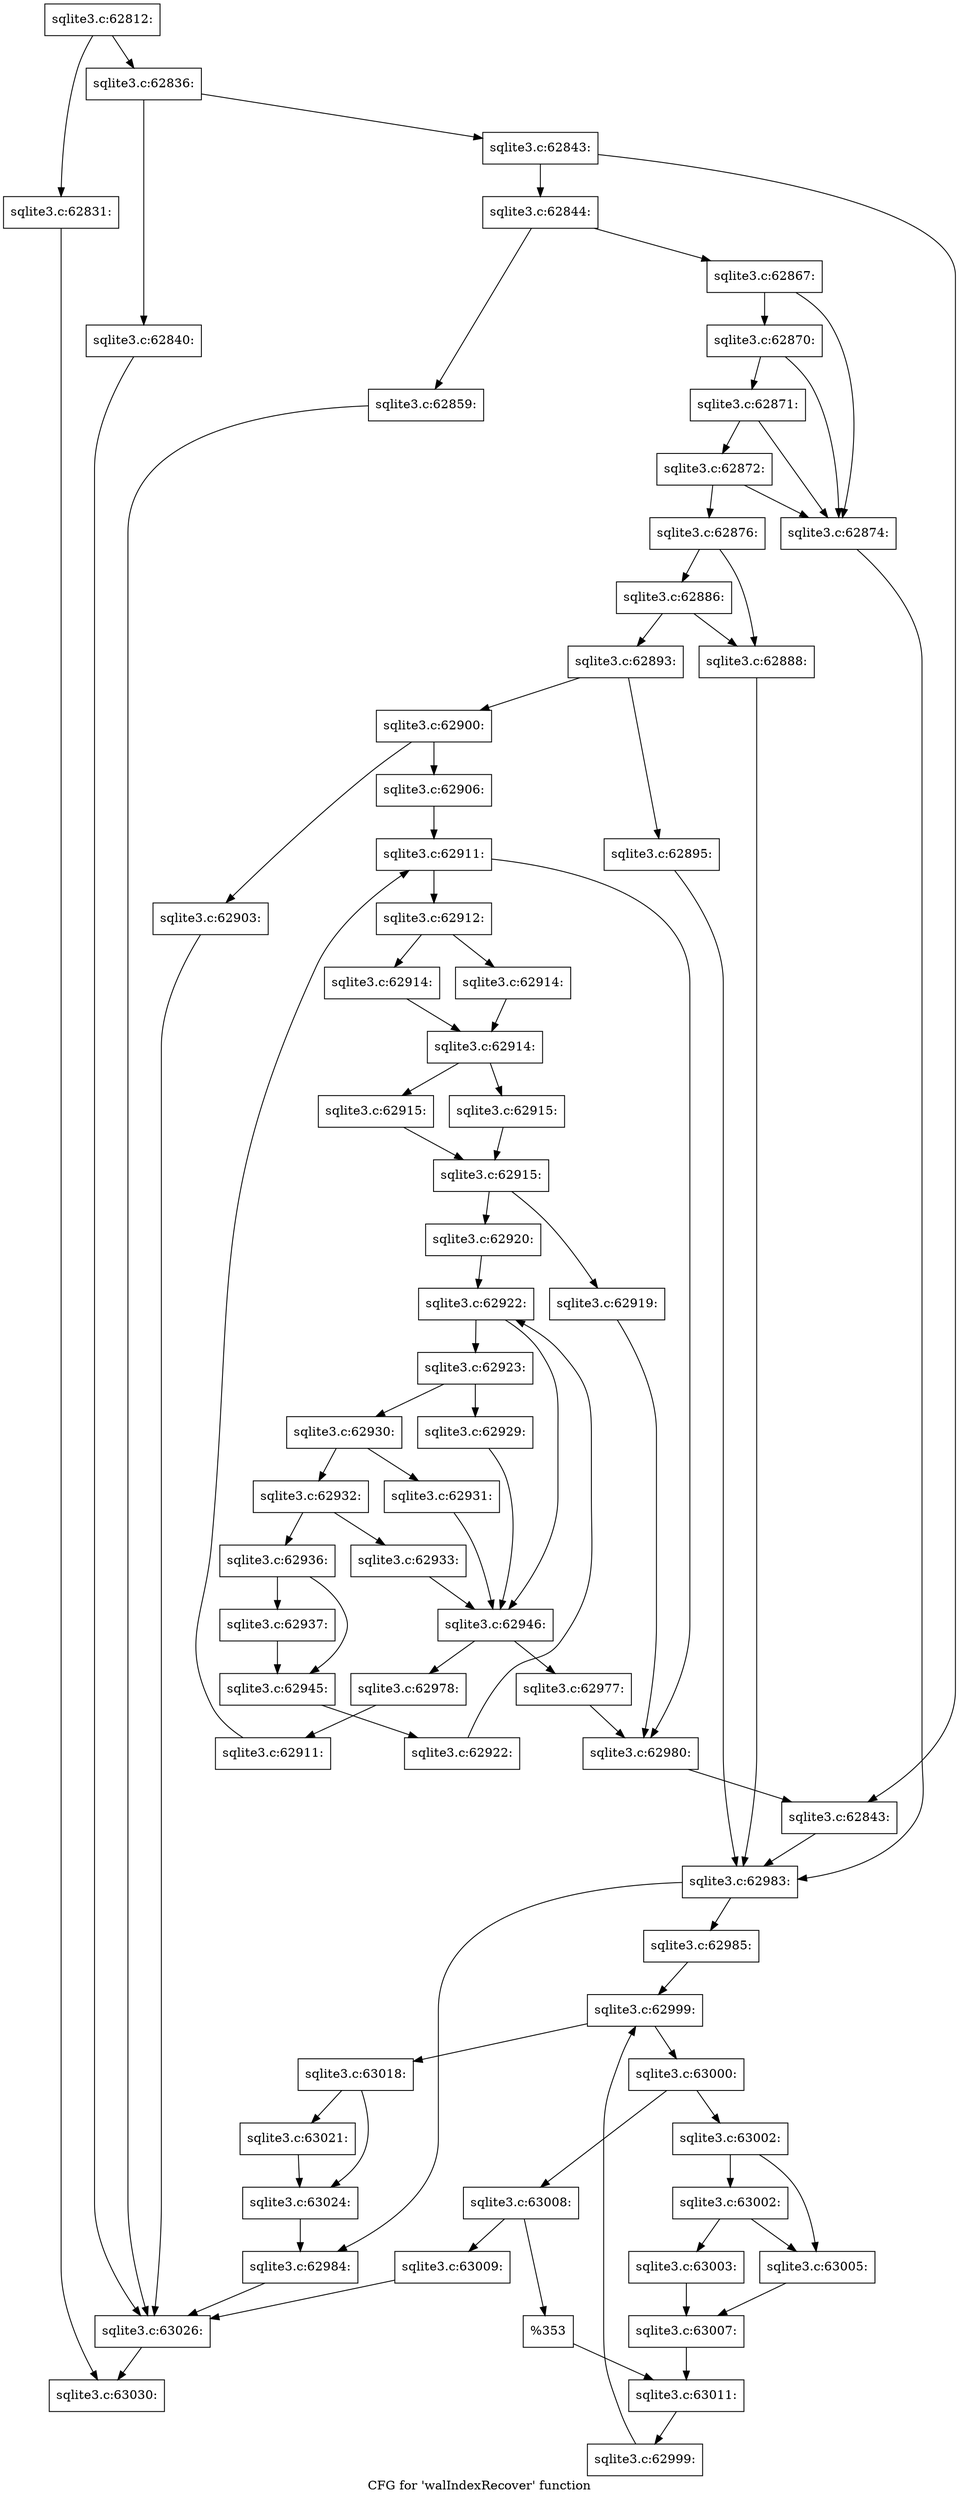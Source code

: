 digraph "CFG for 'walIndexRecover' function" {
	label="CFG for 'walIndexRecover' function";

	Node0x55c0f73fcb90 [shape=record,label="{sqlite3.c:62812:}"];
	Node0x55c0f73fcb90 -> Node0x55c0f7404d00;
	Node0x55c0f73fcb90 -> Node0x55c0f7404d50;
	Node0x55c0f7404d00 [shape=record,label="{sqlite3.c:62831:}"];
	Node0x55c0f7404d00 -> Node0x55c0f73fcd10;
	Node0x55c0f7404d50 [shape=record,label="{sqlite3.c:62836:}"];
	Node0x55c0f7404d50 -> Node0x55c0f51b9610;
	Node0x55c0f7404d50 -> Node0x55c0f7405cd0;
	Node0x55c0f51b9610 [shape=record,label="{sqlite3.c:62840:}"];
	Node0x55c0f51b9610 -> Node0x55c0f7405b50;
	Node0x55c0f7405cd0 [shape=record,label="{sqlite3.c:62843:}"];
	Node0x55c0f7405cd0 -> Node0x55c0f7405850;
	Node0x55c0f7405cd0 -> Node0x55c0f74058a0;
	Node0x55c0f7405850 [shape=record,label="{sqlite3.c:62844:}"];
	Node0x55c0f7405850 -> Node0x55c0f51b94d0;
	Node0x55c0f7405850 -> Node0x55c0f74094e0;
	Node0x55c0f51b94d0 [shape=record,label="{sqlite3.c:62859:}"];
	Node0x55c0f51b94d0 -> Node0x55c0f7405b50;
	Node0x55c0f74094e0 [shape=record,label="{sqlite3.c:62867:}"];
	Node0x55c0f74094e0 -> Node0x55c0f740a3a0;
	Node0x55c0f74094e0 -> Node0x55c0f740a540;
	Node0x55c0f740a540 [shape=record,label="{sqlite3.c:62870:}"];
	Node0x55c0f740a540 -> Node0x55c0f740a3a0;
	Node0x55c0f740a540 -> Node0x55c0f740a4c0;
	Node0x55c0f740a4c0 [shape=record,label="{sqlite3.c:62871:}"];
	Node0x55c0f740a4c0 -> Node0x55c0f740a3a0;
	Node0x55c0f740a4c0 -> Node0x55c0f740a440;
	Node0x55c0f740a440 [shape=record,label="{sqlite3.c:62872:}"];
	Node0x55c0f740a440 -> Node0x55c0f740a3a0;
	Node0x55c0f740a440 -> Node0x55c0f740a3f0;
	Node0x55c0f740a3a0 [shape=record,label="{sqlite3.c:62874:}"];
	Node0x55c0f740a3a0 -> Node0x55c0f740b070;
	Node0x55c0f740a3f0 [shape=record,label="{sqlite3.c:62876:}"];
	Node0x55c0f740a3f0 -> Node0x55c0f740ccb0;
	Node0x55c0f740a3f0 -> Node0x55c0f740cdf0;
	Node0x55c0f740cdf0 [shape=record,label="{sqlite3.c:62886:}"];
	Node0x55c0f740cdf0 -> Node0x55c0f740ccb0;
	Node0x55c0f740cdf0 -> Node0x55c0f740cda0;
	Node0x55c0f740ccb0 [shape=record,label="{sqlite3.c:62888:}"];
	Node0x55c0f740ccb0 -> Node0x55c0f740b070;
	Node0x55c0f740cda0 [shape=record,label="{sqlite3.c:62893:}"];
	Node0x55c0f740cda0 -> Node0x55c0f740e2d0;
	Node0x55c0f740cda0 -> Node0x55c0f740e320;
	Node0x55c0f740e2d0 [shape=record,label="{sqlite3.c:62895:}"];
	Node0x55c0f740e2d0 -> Node0x55c0f740b070;
	Node0x55c0f740e320 [shape=record,label="{sqlite3.c:62900:}"];
	Node0x55c0f740e320 -> Node0x55c0f740f0a0;
	Node0x55c0f740e320 -> Node0x55c0f740f050;
	Node0x55c0f740f050 [shape=record,label="{sqlite3.c:62903:}"];
	Node0x55c0f740f050 -> Node0x55c0f7405b50;
	Node0x55c0f740f0a0 [shape=record,label="{sqlite3.c:62906:}"];
	Node0x55c0f740f0a0 -> Node0x55c0f7410300;
	Node0x55c0f7410300 [shape=record,label="{sqlite3.c:62911:}"];
	Node0x55c0f7410300 -> Node0x55c0f7410520;
	Node0x55c0f7410300 -> Node0x55c0f7410150;
	Node0x55c0f7410520 [shape=record,label="{sqlite3.c:62912:}"];
	Node0x55c0f7410520 -> Node0x55c0f7411710;
	Node0x55c0f7410520 -> Node0x55c0f7411760;
	Node0x55c0f7411710 [shape=record,label="{sqlite3.c:62914:}"];
	Node0x55c0f7411710 -> Node0x55c0f74117b0;
	Node0x55c0f7411760 [shape=record,label="{sqlite3.c:62914:}"];
	Node0x55c0f7411760 -> Node0x55c0f74117b0;
	Node0x55c0f74117b0 [shape=record,label="{sqlite3.c:62914:}"];
	Node0x55c0f74117b0 -> Node0x55c0f7412180;
	Node0x55c0f74117b0 -> Node0x55c0f74121d0;
	Node0x55c0f7412180 [shape=record,label="{sqlite3.c:62915:}"];
	Node0x55c0f7412180 -> Node0x55c0f7412220;
	Node0x55c0f74121d0 [shape=record,label="{sqlite3.c:62915:}"];
	Node0x55c0f74121d0 -> Node0x55c0f7412220;
	Node0x55c0f7412220 [shape=record,label="{sqlite3.c:62915:}"];
	Node0x55c0f7412220 -> Node0x55c0f7413630;
	Node0x55c0f7412220 -> Node0x55c0f7413680;
	Node0x55c0f7413630 [shape=record,label="{sqlite3.c:62919:}"];
	Node0x55c0f7413630 -> Node0x55c0f7410150;
	Node0x55c0f7413680 [shape=record,label="{sqlite3.c:62920:}"];
	Node0x55c0f7413680 -> Node0x55c0f7414140;
	Node0x55c0f7414140 [shape=record,label="{sqlite3.c:62922:}"];
	Node0x55c0f7414140 -> Node0x55c0f7414360;
	Node0x55c0f7414140 -> Node0x55c0f7413f20;
	Node0x55c0f7414360 [shape=record,label="{sqlite3.c:62923:}"];
	Node0x55c0f7414360 -> Node0x55c0f7415b00;
	Node0x55c0f7414360 -> Node0x55c0f7415b50;
	Node0x55c0f7415b00 [shape=record,label="{sqlite3.c:62929:}"];
	Node0x55c0f7415b00 -> Node0x55c0f7413f20;
	Node0x55c0f7415b50 [shape=record,label="{sqlite3.c:62930:}"];
	Node0x55c0f7415b50 -> Node0x55c0f74166c0;
	Node0x55c0f7415b50 -> Node0x55c0f58fe400;
	Node0x55c0f58fe400 [shape=record,label="{sqlite3.c:62931:}"];
	Node0x55c0f58fe400 -> Node0x55c0f7413f20;
	Node0x55c0f74166c0 [shape=record,label="{sqlite3.c:62932:}"];
	Node0x55c0f74166c0 -> Node0x55c0f7416e70;
	Node0x55c0f74166c0 -> Node0x55c0f7416ec0;
	Node0x55c0f7416e70 [shape=record,label="{sqlite3.c:62933:}"];
	Node0x55c0f7416e70 -> Node0x55c0f7413f20;
	Node0x55c0f7416ec0 [shape=record,label="{sqlite3.c:62936:}"];
	Node0x55c0f7416ec0 -> Node0x55c0f7417150;
	Node0x55c0f7416ec0 -> Node0x55c0f74171a0;
	Node0x55c0f7417150 [shape=record,label="{sqlite3.c:62937:}"];
	Node0x55c0f7417150 -> Node0x55c0f74171a0;
	Node0x55c0f74171a0 [shape=record,label="{sqlite3.c:62945:}"];
	Node0x55c0f74171a0 -> Node0x55c0f74142d0;
	Node0x55c0f74142d0 [shape=record,label="{sqlite3.c:62922:}"];
	Node0x55c0f74142d0 -> Node0x55c0f7414140;
	Node0x55c0f7413f20 [shape=record,label="{sqlite3.c:62946:}"];
	Node0x55c0f7413f20 -> Node0x55c0f741a9e0;
	Node0x55c0f7413f20 -> Node0x55c0f741aa30;
	Node0x55c0f741a9e0 [shape=record,label="{sqlite3.c:62977:}"];
	Node0x55c0f741a9e0 -> Node0x55c0f7410150;
	Node0x55c0f741aa30 [shape=record,label="{sqlite3.c:62978:}"];
	Node0x55c0f741aa30 -> Node0x55c0f7410490;
	Node0x55c0f7410490 [shape=record,label="{sqlite3.c:62911:}"];
	Node0x55c0f7410490 -> Node0x55c0f7410300;
	Node0x55c0f7410150 [shape=record,label="{sqlite3.c:62980:}"];
	Node0x55c0f7410150 -> Node0x55c0f74058a0;
	Node0x55c0f74058a0 [shape=record,label="{sqlite3.c:62843:}"];
	Node0x55c0f74058a0 -> Node0x55c0f740b070;
	Node0x55c0f740b070 [shape=record,label="{sqlite3.c:62983:}"];
	Node0x55c0f740b070 -> Node0x55c0f741b5f0;
	Node0x55c0f740b070 -> Node0x55c0f741b640;
	Node0x55c0f741b5f0 [shape=record,label="{sqlite3.c:62985:}"];
	Node0x55c0f741b5f0 -> Node0x55c0f741db80;
	Node0x55c0f741db80 [shape=record,label="{sqlite3.c:62999:}"];
	Node0x55c0f741db80 -> Node0x55c0f741dda0;
	Node0x55c0f741db80 -> Node0x55c0f741d9d0;
	Node0x55c0f741dda0 [shape=record,label="{sqlite3.c:63000:}"];
	Node0x55c0f741dda0 -> Node0x55c0f741e540;
	Node0x55c0f741dda0 -> Node0x55c0f741e5e0;
	Node0x55c0f741e540 [shape=record,label="{sqlite3.c:63002:}"];
	Node0x55c0f741e540 -> Node0x55c0f741eae0;
	Node0x55c0f741e540 -> Node0x55c0f741ea90;
	Node0x55c0f741eae0 [shape=record,label="{sqlite3.c:63002:}"];
	Node0x55c0f741eae0 -> Node0x55c0f741e9f0;
	Node0x55c0f741eae0 -> Node0x55c0f741ea90;
	Node0x55c0f741e9f0 [shape=record,label="{sqlite3.c:63003:}"];
	Node0x55c0f741e9f0 -> Node0x55c0f741ea40;
	Node0x55c0f741ea90 [shape=record,label="{sqlite3.c:63005:}"];
	Node0x55c0f741ea90 -> Node0x55c0f741ea40;
	Node0x55c0f741ea40 [shape=record,label="{sqlite3.c:63007:}"];
	Node0x55c0f741ea40 -> Node0x55c0f741e590;
	Node0x55c0f741e5e0 [shape=record,label="{sqlite3.c:63008:}"];
	Node0x55c0f741e5e0 -> Node0x55c0f74203f0;
	Node0x55c0f741e5e0 -> Node0x55c0f7420440;
	Node0x55c0f74203f0 [shape=record,label="{sqlite3.c:63009:}"];
	Node0x55c0f74203f0 -> Node0x55c0f7405b50;
	Node0x55c0f7420440 [shape=record,label="{%353}"];
	Node0x55c0f7420440 -> Node0x55c0f741e590;
	Node0x55c0f741e590 [shape=record,label="{sqlite3.c:63011:}"];
	Node0x55c0f741e590 -> Node0x55c0f741dd10;
	Node0x55c0f741dd10 [shape=record,label="{sqlite3.c:62999:}"];
	Node0x55c0f741dd10 -> Node0x55c0f741db80;
	Node0x55c0f741d9d0 [shape=record,label="{sqlite3.c:63018:}"];
	Node0x55c0f741d9d0 -> Node0x55c0f7420d50;
	Node0x55c0f741d9d0 -> Node0x55c0f7420da0;
	Node0x55c0f7420d50 [shape=record,label="{sqlite3.c:63021:}"];
	Node0x55c0f7420d50 -> Node0x55c0f7420da0;
	Node0x55c0f7420da0 [shape=record,label="{sqlite3.c:63024:}"];
	Node0x55c0f7420da0 -> Node0x55c0f741b640;
	Node0x55c0f741b640 [shape=record,label="{sqlite3.c:62984:}"];
	Node0x55c0f741b640 -> Node0x55c0f7405b50;
	Node0x55c0f7405b50 [shape=record,label="{sqlite3.c:63026:}"];
	Node0x55c0f7405b50 -> Node0x55c0f73fcd10;
	Node0x55c0f73fcd10 [shape=record,label="{sqlite3.c:63030:}"];
}
